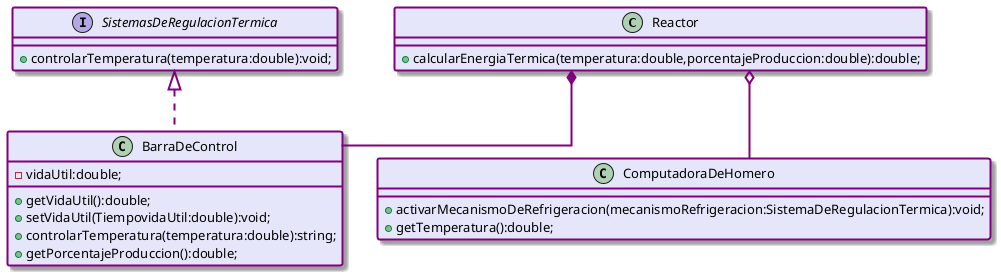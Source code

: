 @startuml Trabajo Practico Laboratorio - Sistema de Refrigeracion

!define MyFontColor #000000
!define MyBorderColor #800080
!define MyBackgroundColor #E6E6FA
!define MyArrowColor #800080

skinparam defaultFontName Arial
skinparam DefaultFontSize 13
skinparam Linetype ortho
skinparam Arrowcolor MyArrowColor
skinparam ArrowThickness 2
skinparam Classbordercolor MyBorderColor
skinparam ClassBorderThickness 2
skinparam ClassBackgroundColor MyBackgroundColor
skinparam Shadowing true
skinparam GroupInheritance 1
skinparam NoteBackgroundColor yellow
skinparam NoteBorderThickness 2

class Reactor{
    + calcularEnergiaTermica(temperatura:double,porcentajeProduccion:double):double;
}

interface SistemasDeRegulacionTermica{
    + controlarTemperatura(temperatura:double):void;
}

class BarraDeControl implements SistemasDeRegulacionTermica{
    - vidaUtil:double;
    + getVidaUtil():double;
    + setVidaUtil(TiempovidaUtil:double):void;
    + controlarTemperatura(temperatura:double):string;
    + getPorcentajeProduccion():double;
}

class ComputadoraDeHomero{
    + activarMecanismoDeRefrigeracion(mecanismoRefrigeracion:SistemaDeRegulacionTermica):void;
    + getTemperatura():double;
}

Reactor *-- BarraDeControl
Reactor o-- ComputadoraDeHomero

@enduml